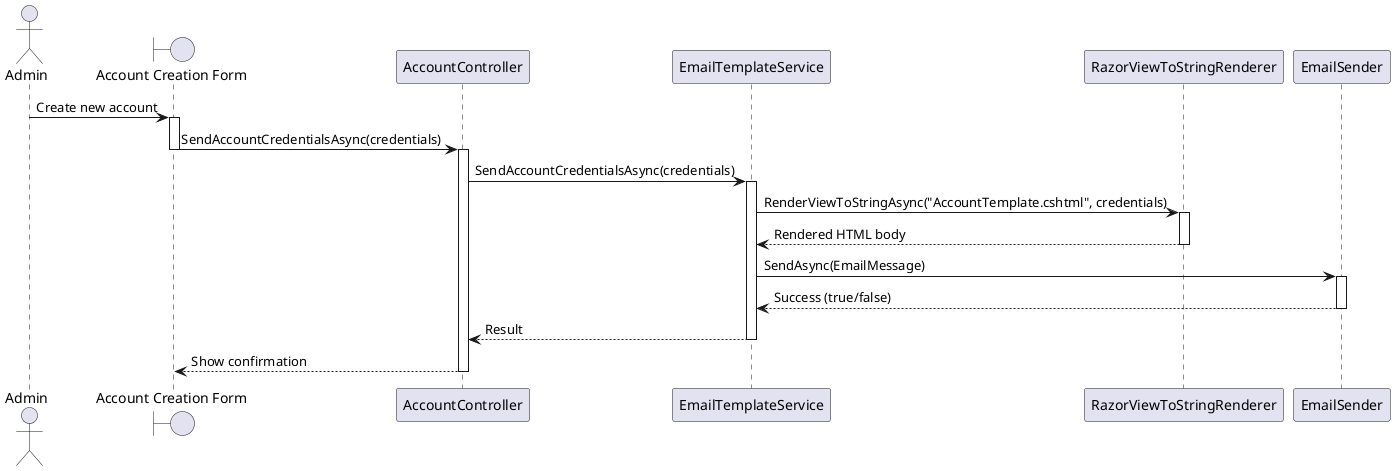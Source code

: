 @startuml

actor Admin
boundary "Account Creation Form" as UI
participant "AccountController" as Controller
participant "EmailTemplateService" as EmailService
participant "RazorViewToStringRenderer" as Renderer
participant "EmailSender" as Mailer

Admin -> UI : Create new account
activate UI
UI -> Controller : SendAccountCredentialsAsync(credentials)
deactivate UI
activate Controller

Controller -> EmailService : SendAccountCredentialsAsync(credentials)
activate EmailService

EmailService -> Renderer : RenderViewToStringAsync("AccountTemplate.cshtml", credentials)
activate Renderer
Renderer --> EmailService : Rendered HTML body
deactivate Renderer

EmailService -> Mailer : SendAsync(EmailMessage)
activate Mailer
Mailer --> EmailService : Success (true/false)
deactivate Mailer

EmailService --> Controller : Result
deactivate EmailService
Controller --> UI : Show confirmation
deactivate Controller
@enduml

